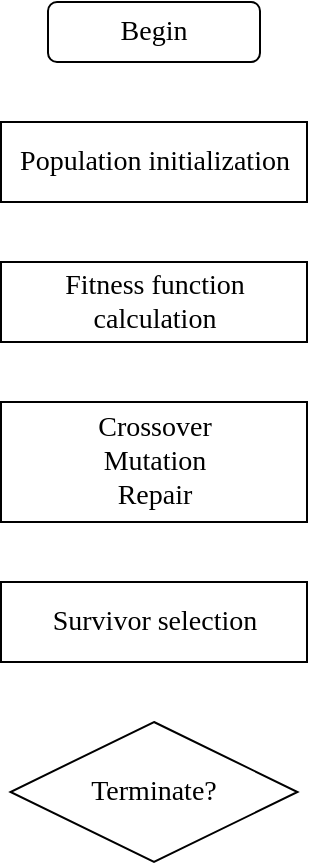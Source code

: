 <mxfile version="20.2.4" type="github">
  <diagram id="JPICbCCzc06cyJLkIHkS" name="第 1 页">
    <mxGraphModel dx="782" dy="446" grid="1" gridSize="10" guides="1" tooltips="1" connect="1" arrows="1" fold="1" page="1" pageScale="1" pageWidth="827" pageHeight="1169" math="0" shadow="0">
      <root>
        <mxCell id="0" />
        <mxCell id="1" parent="0" />
        <mxCell id="DjHEsgGU8nK3D3AKh04k-1" value="&lt;font style=&quot;font-size: 14px;&quot; face=&quot;Times New Roman&quot;&gt;Begin&lt;/font&gt;" style="rounded=1;whiteSpace=wrap;html=1;" vertex="1" parent="1">
          <mxGeometry x="294" y="40" width="106" height="30" as="geometry" />
        </mxCell>
        <mxCell id="DjHEsgGU8nK3D3AKh04k-2" style="edgeStyle=orthogonalEdgeStyle;rounded=0;orthogonalLoop=1;jettySize=auto;html=1;exitX=0.5;exitY=1;exitDx=0;exitDy=0;" edge="1" parent="1" source="DjHEsgGU8nK3D3AKh04k-1" target="DjHEsgGU8nK3D3AKh04k-1">
          <mxGeometry relative="1" as="geometry" />
        </mxCell>
        <mxCell id="DjHEsgGU8nK3D3AKh04k-3" value="Population initialization" style="rounded=0;whiteSpace=wrap;html=1;fontFamily=Times New Roman;fontSize=14;" vertex="1" parent="1">
          <mxGeometry x="270.5" y="100" width="153" height="40" as="geometry" />
        </mxCell>
        <mxCell id="DjHEsgGU8nK3D3AKh04k-4" value="Fitness function&lt;br&gt;calculation" style="rounded=0;whiteSpace=wrap;html=1;fontFamily=Times New Roman;fontSize=14;" vertex="1" parent="1">
          <mxGeometry x="270.5" y="170" width="153" height="40" as="geometry" />
        </mxCell>
        <mxCell id="DjHEsgGU8nK3D3AKh04k-5" value="Crossover&lt;br&gt;Mutation&lt;br&gt;Repair" style="rounded=0;whiteSpace=wrap;html=1;fontFamily=Times New Roman;fontSize=14;" vertex="1" parent="1">
          <mxGeometry x="270.5" y="240" width="153" height="60" as="geometry" />
        </mxCell>
        <mxCell id="DjHEsgGU8nK3D3AKh04k-6" value="Survivor selection" style="rounded=0;whiteSpace=wrap;html=1;fontFamily=Times New Roman;fontSize=14;" vertex="1" parent="1">
          <mxGeometry x="270.5" y="330" width="153" height="40" as="geometry" />
        </mxCell>
        <mxCell id="DjHEsgGU8nK3D3AKh04k-8" value="Terminate?" style="rhombus;whiteSpace=wrap;html=1;fontFamily=Times New Roman;fontSize=14;" vertex="1" parent="1">
          <mxGeometry x="275.25" y="400" width="143.5" height="70" as="geometry" />
        </mxCell>
      </root>
    </mxGraphModel>
  </diagram>
</mxfile>
